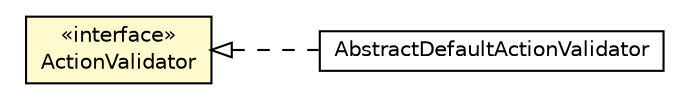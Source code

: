 #!/usr/local/bin/dot
#
# Class diagram 
# Generated by UMLGraph version R5_6-24-gf6e263 (http://www.umlgraph.org/)
#

digraph G {
	edge [fontname="Helvetica",fontsize=10,labelfontname="Helvetica",labelfontsize=10];
	node [fontname="Helvetica",fontsize=10,shape=plaintext];
	nodesep=0.25;
	ranksep=0.5;
	rankdir=LR;
	// com.gwtplatform.dispatch.server.actionvalidator.AbstractDefaultActionValidator
	c82286 [label=<<table title="com.gwtplatform.dispatch.server.actionvalidator.AbstractDefaultActionValidator" border="0" cellborder="1" cellspacing="0" cellpadding="2" port="p" href="./AbstractDefaultActionValidator.html">
		<tr><td><table border="0" cellspacing="0" cellpadding="1">
<tr><td align="center" balign="center"> AbstractDefaultActionValidator </td></tr>
		</table></td></tr>
		</table>>, URL="./AbstractDefaultActionValidator.html", fontname="Helvetica", fontcolor="black", fontsize=10.0];
	// com.gwtplatform.dispatch.server.actionvalidator.ActionValidator
	c82287 [label=<<table title="com.gwtplatform.dispatch.server.actionvalidator.ActionValidator" border="0" cellborder="1" cellspacing="0" cellpadding="2" port="p" bgcolor="lemonChiffon" href="./ActionValidator.html">
		<tr><td><table border="0" cellspacing="0" cellpadding="1">
<tr><td align="center" balign="center"> &#171;interface&#187; </td></tr>
<tr><td align="center" balign="center"> ActionValidator </td></tr>
		</table></td></tr>
		</table>>, URL="./ActionValidator.html", fontname="Helvetica", fontcolor="black", fontsize=10.0];
	//com.gwtplatform.dispatch.server.actionvalidator.AbstractDefaultActionValidator implements com.gwtplatform.dispatch.server.actionvalidator.ActionValidator
	c82287:p -> c82286:p [dir=back,arrowtail=empty,style=dashed];
}

